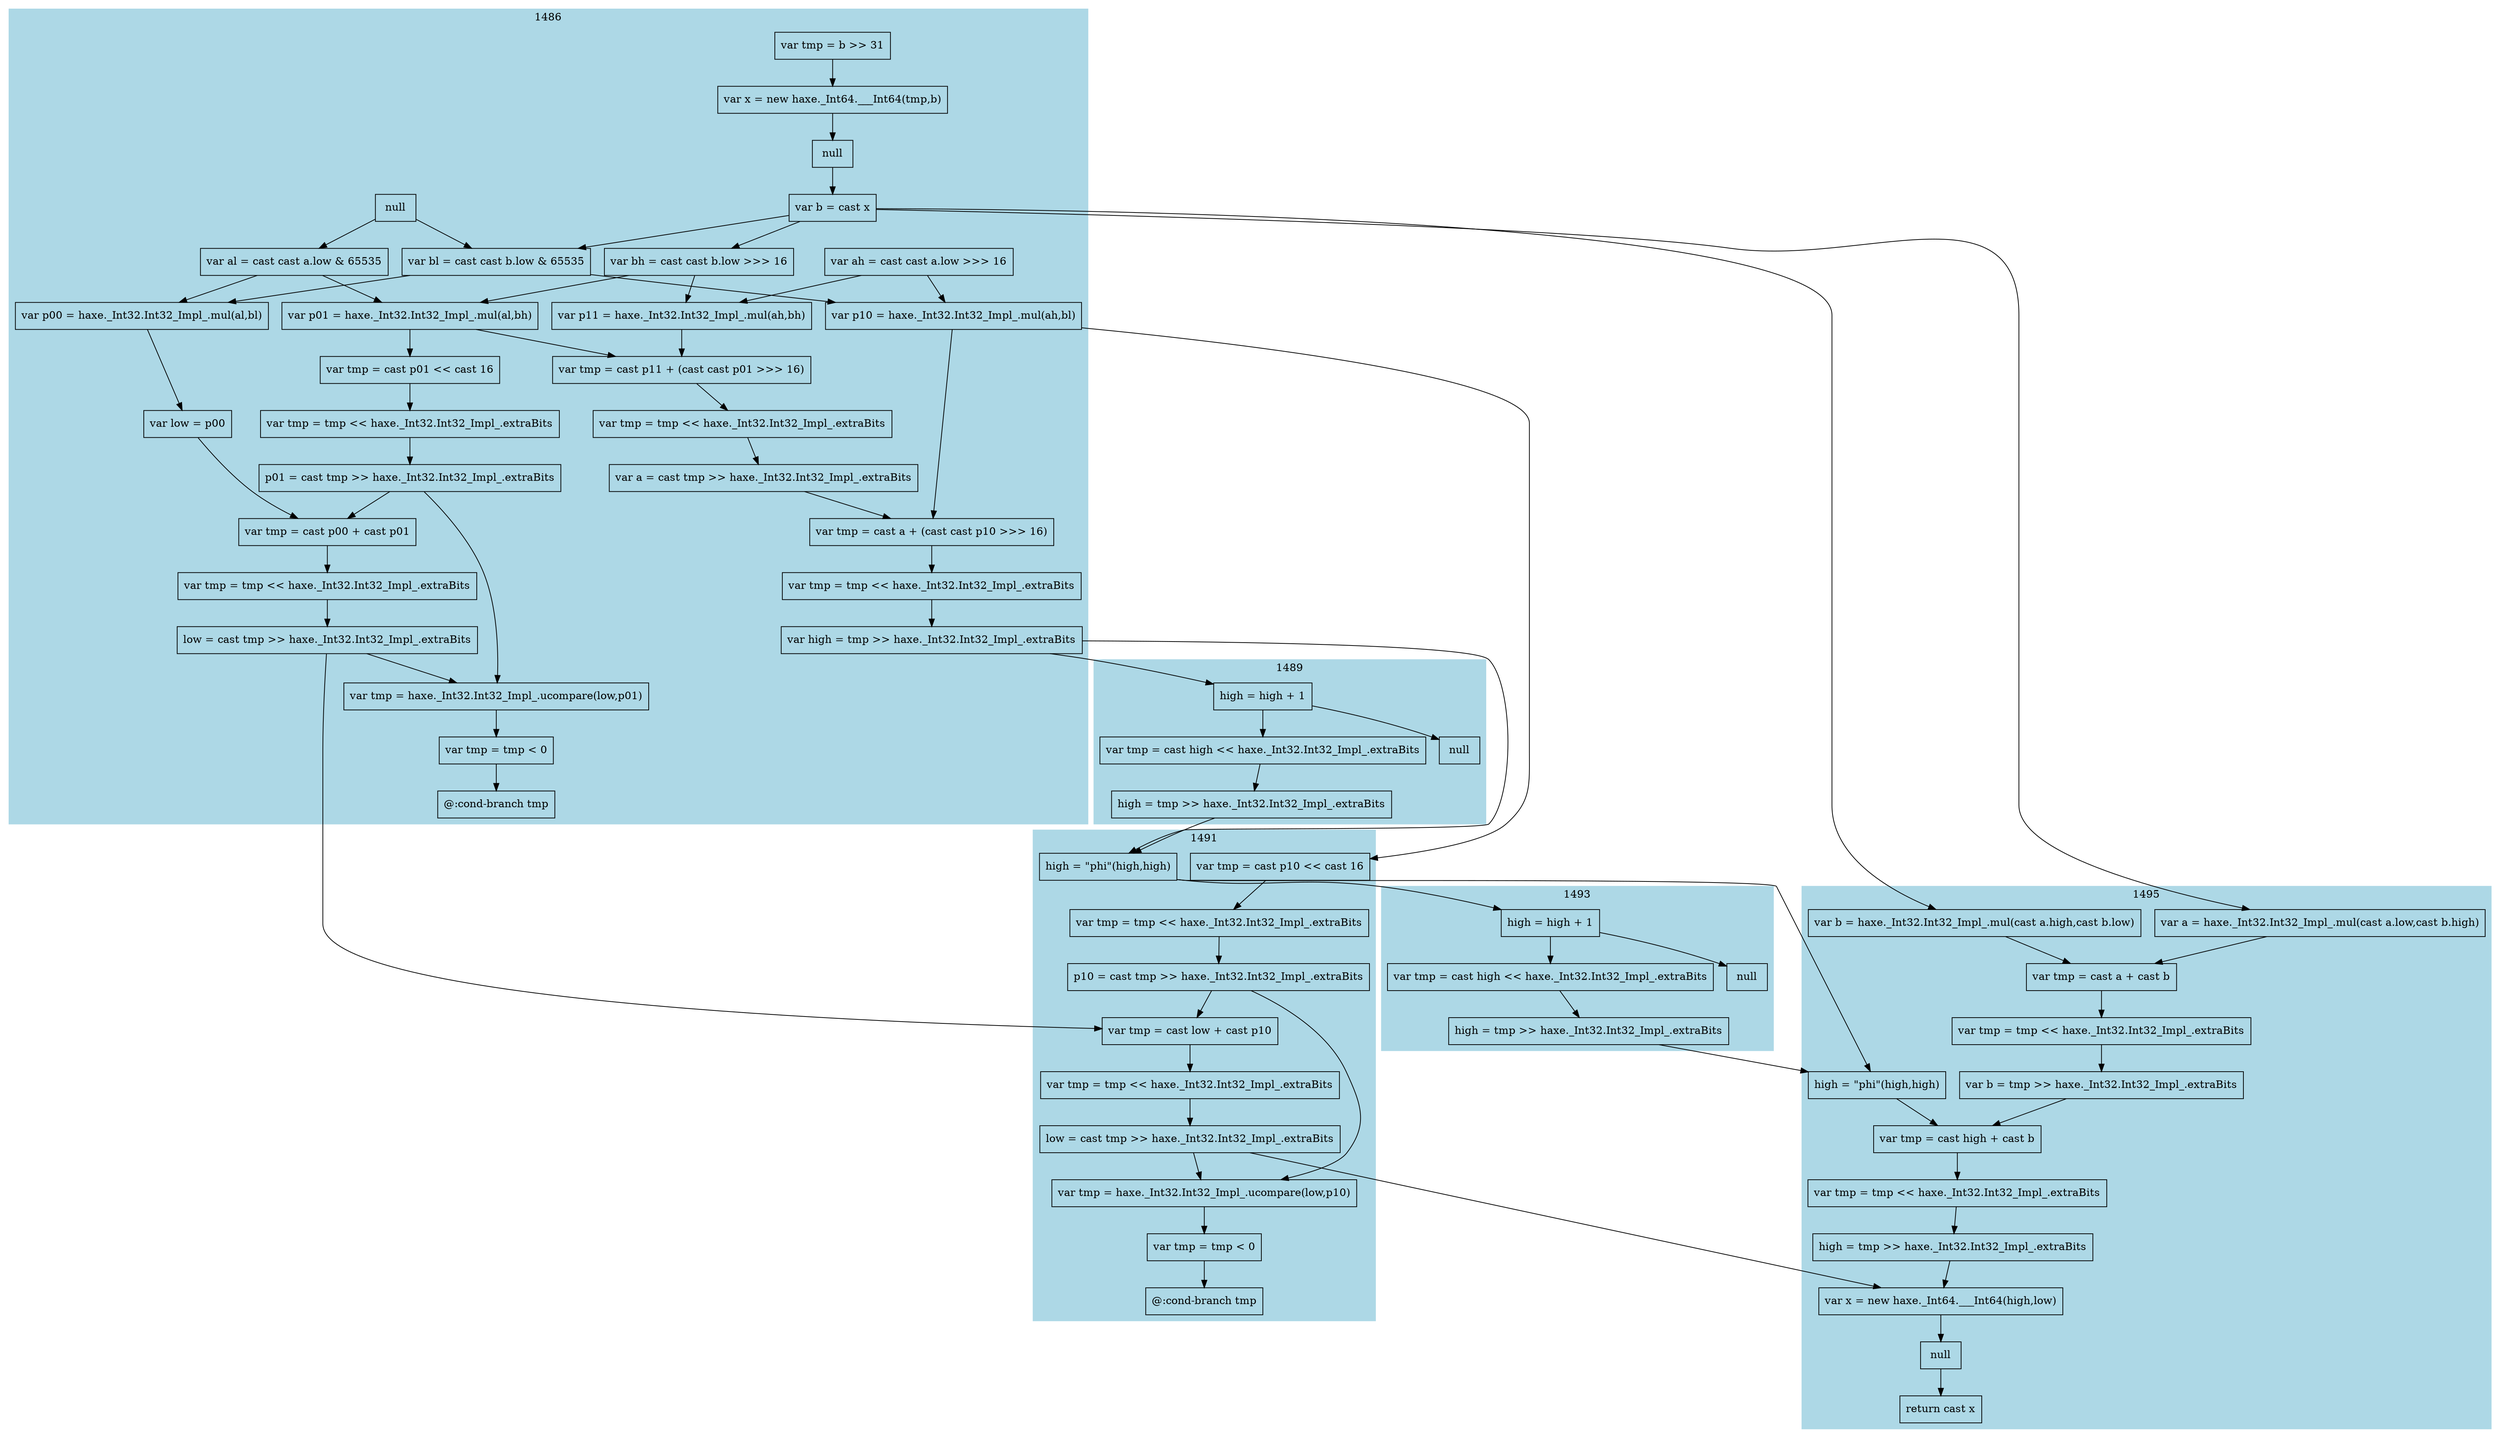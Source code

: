 digraph graphname {
e1486_false_0 -> e1486_false_1;
e1486_false_1 -> e1486_false_3;
e1486_false_3 -> e1486_false_4;
e1486_false_4 -> e1495_false_1;
e1486_false_4 -> e1495_false_0;
e1486_false_4 -> e1486_false_9;
e1486_false_4 -> e1486_false_8;
e1486_false_5 -> e1486_false_8;
e1486_false_5 -> e1486_false_6;
e1486_false_6 -> e1486_false_12;
e1486_false_6 -> e1486_false_10;
e1486_false_7 -> e1486_false_13;
e1486_false_7 -> e1486_false_11;
e1486_false_8 -> e1486_false_11;
e1486_false_8 -> e1486_false_10;
e1486_false_9 -> e1486_false_13;
e1486_false_9 -> e1486_false_12;
e1486_false_10 -> e1486_false_14;
e1486_false_11 -> e1491_false_0;
e1486_false_11 -> e1486_false_18;
e1486_false_12 -> e1486_false_21;
e1486_false_12 -> e1486_false_15;
e1486_false_13 -> e1486_false_15;
e1486_false_14 -> e1486_false_24;
e1486_false_15 -> e1486_false_16;
e1486_false_16 -> e1486_false_17;
e1486_false_17 -> e1486_false_18;
e1486_false_18 -> e1486_false_19;
e1486_false_19 -> e1486_false_20;
e1486_false_20 -> e1489_false_0;
e1486_false_20 -> e1491_true_0;
e1486_false_21 -> e1486_false_22;
e1486_false_22 -> e1486_false_23;
e1486_false_23 -> e1486_false_27;
e1486_false_23 -> e1486_false_24;
e1486_false_24 -> e1486_false_25;
e1486_false_25 -> e1486_false_26;
e1486_false_26 -> e1491_false_3;
e1486_false_26 -> e1486_false_27;
e1486_false_27 -> e1486_false_28;
e1486_false_28 -> e1486_false_29;
e1489_false_0 -> e1489_false_2;
e1489_false_0 -> e1489_false_1;
e1489_false_2 -> e1489_false_3;
e1489_false_3 -> e1491_true_0;
e1491_true_0 -> e1493_false_0;
e1491_true_0 -> e1495_true_0;
e1491_false_0 -> e1491_false_1;
e1491_false_1 -> e1491_false_2;
e1491_false_2 -> e1491_false_6;
e1491_false_2 -> e1491_false_3;
e1491_false_3 -> e1491_false_4;
e1491_false_4 -> e1491_false_5;
e1491_false_5 -> e1495_false_8;
e1491_false_5 -> e1491_false_6;
e1491_false_6 -> e1491_false_7;
e1491_false_7 -> e1491_false_8;
e1493_false_0 -> e1493_false_2;
e1493_false_0 -> e1493_false_1;
e1493_false_2 -> e1493_false_3;
e1493_false_3 -> e1495_true_0;
e1495_true_0 -> e1495_false_5;
e1495_false_0 -> e1495_false_2;
e1495_false_1 -> e1495_false_2;
e1495_false_2 -> e1495_false_3;
e1495_false_3 -> e1495_false_4;
e1495_false_4 -> e1495_false_5;
e1495_false_5 -> e1495_false_6;
e1495_false_6 -> e1495_false_7;
e1495_false_7 -> e1495_false_8;
e1495_false_8 -> e1495_false_10;
e1495_false_10 -> e1495_false_11;
subgraph cluster_1495 {
label=1495;
style=filled;
color=lightblue;
e1495_false_11[shape=box,label="return cast x"];
e1495_false_10[shape=box,label="null"];
e1495_false_8[shape=box,label="var x = new haxe._Int64.___Int64(high,low)"];
e1495_false_7[shape=box,label="high = tmp >> haxe._Int32.Int32_Impl_.extraBits"];
e1495_false_6[shape=box,label="var tmp = tmp << haxe._Int32.Int32_Impl_.extraBits"];
e1495_false_5[shape=box,label="var tmp = cast high + cast b"];
e1495_false_4[shape=box,label="var b = tmp >> haxe._Int32.Int32_Impl_.extraBits"];
e1495_false_3[shape=box,label="var tmp = tmp << haxe._Int32.Int32_Impl_.extraBits"];
e1495_false_2[shape=box,label="var tmp = cast a + cast b"];
e1495_false_1[shape=box,label="var b = haxe._Int32.Int32_Impl_.mul(cast a.high,cast b.low)"];
e1495_false_0[shape=box,label="var a = haxe._Int32.Int32_Impl_.mul(cast a.low,cast b.high)"];
e1495_true_0[shape=box,label="high = \"phi\"(high,high)"];
}
subgraph cluster_1493 {
label=1493;
style=filled;
color=lightblue;
e1493_false_3[shape=box,label="high = tmp >> haxe._Int32.Int32_Impl_.extraBits"];
e1493_false_2[shape=box,label="var tmp = cast high << haxe._Int32.Int32_Impl_.extraBits"];
e1493_false_1[shape=box,label="null"];
e1493_false_0[shape=box,label="high = high + 1"];
}
subgraph cluster_1491 {
label=1491;
style=filled;
color=lightblue;
e1491_false_8[shape=box,label="@:cond-branch tmp"];
e1491_false_7[shape=box,label="var tmp = tmp < 0"];
e1491_false_6[shape=box,label="var tmp = haxe._Int32.Int32_Impl_.ucompare(low,p10)"];
e1491_false_5[shape=box,label="low = cast tmp >> haxe._Int32.Int32_Impl_.extraBits"];
e1491_false_4[shape=box,label="var tmp = tmp << haxe._Int32.Int32_Impl_.extraBits"];
e1491_false_3[shape=box,label="var tmp = cast low + cast p10"];
e1491_false_2[shape=box,label="p10 = cast tmp >> haxe._Int32.Int32_Impl_.extraBits"];
e1491_false_1[shape=box,label="var tmp = tmp << haxe._Int32.Int32_Impl_.extraBits"];
e1491_false_0[shape=box,label="var tmp = cast p10 << cast 16"];
e1491_true_0[shape=box,label="high = \"phi\"(high,high)"];
}
subgraph cluster_1489 {
label=1489;
style=filled;
color=lightblue;
e1489_false_3[shape=box,label="high = tmp >> haxe._Int32.Int32_Impl_.extraBits"];
e1489_false_2[shape=box,label="var tmp = cast high << haxe._Int32.Int32_Impl_.extraBits"];
e1489_false_1[shape=box,label="null"];
e1489_false_0[shape=box,label="high = high + 1"];
}
subgraph cluster_1486 {
label=1486;
style=filled;
color=lightblue;
e1486_false_29[shape=box,label="@:cond-branch tmp"];
e1486_false_28[shape=box,label="var tmp = tmp < 0"];
e1486_false_27[shape=box,label="var tmp = haxe._Int32.Int32_Impl_.ucompare(low,p01)"];
e1486_false_26[shape=box,label="low = cast tmp >> haxe._Int32.Int32_Impl_.extraBits"];
e1486_false_25[shape=box,label="var tmp = tmp << haxe._Int32.Int32_Impl_.extraBits"];
e1486_false_24[shape=box,label="var tmp = cast p00 + cast p01"];
e1486_false_23[shape=box,label="p01 = cast tmp >> haxe._Int32.Int32_Impl_.extraBits"];
e1486_false_22[shape=box,label="var tmp = tmp << haxe._Int32.Int32_Impl_.extraBits"];
e1486_false_21[shape=box,label="var tmp = cast p01 << cast 16"];
e1486_false_20[shape=box,label="var high = tmp >> haxe._Int32.Int32_Impl_.extraBits"];
e1486_false_19[shape=box,label="var tmp = tmp << haxe._Int32.Int32_Impl_.extraBits"];
e1486_false_18[shape=box,label="var tmp = cast a + (cast cast p10 >>> 16)"];
e1486_false_17[shape=box,label="var a = cast tmp >> haxe._Int32.Int32_Impl_.extraBits"];
e1486_false_16[shape=box,label="var tmp = tmp << haxe._Int32.Int32_Impl_.extraBits"];
e1486_false_15[shape=box,label="var tmp = cast p11 + (cast cast p01 >>> 16)"];
e1486_false_14[shape=box,label="var low = p00"];
e1486_false_13[shape=box,label="var p11 = haxe._Int32.Int32_Impl_.mul(ah,bh)"];
e1486_false_12[shape=box,label="var p01 = haxe._Int32.Int32_Impl_.mul(al,bh)"];
e1486_false_11[shape=box,label="var p10 = haxe._Int32.Int32_Impl_.mul(ah,bl)"];
e1486_false_10[shape=box,label="var p00 = haxe._Int32.Int32_Impl_.mul(al,bl)"];
e1486_false_9[shape=box,label="var bh = cast cast b.low >>> 16"];
e1486_false_8[shape=box,label="var bl = cast cast b.low & 65535"];
e1486_false_7[shape=box,label="var ah = cast cast a.low >>> 16"];
e1486_false_6[shape=box,label="var al = cast cast a.low & 65535"];
e1486_false_5[shape=box,label="null"];
e1486_false_4[shape=box,label="var b = cast x"];
e1486_false_3[shape=box,label="null"];
e1486_false_1[shape=box,label="var x = new haxe._Int64.___Int64(tmp,b)"];
e1486_false_0[shape=box,label="var tmp = b >> 31"];
}
}
